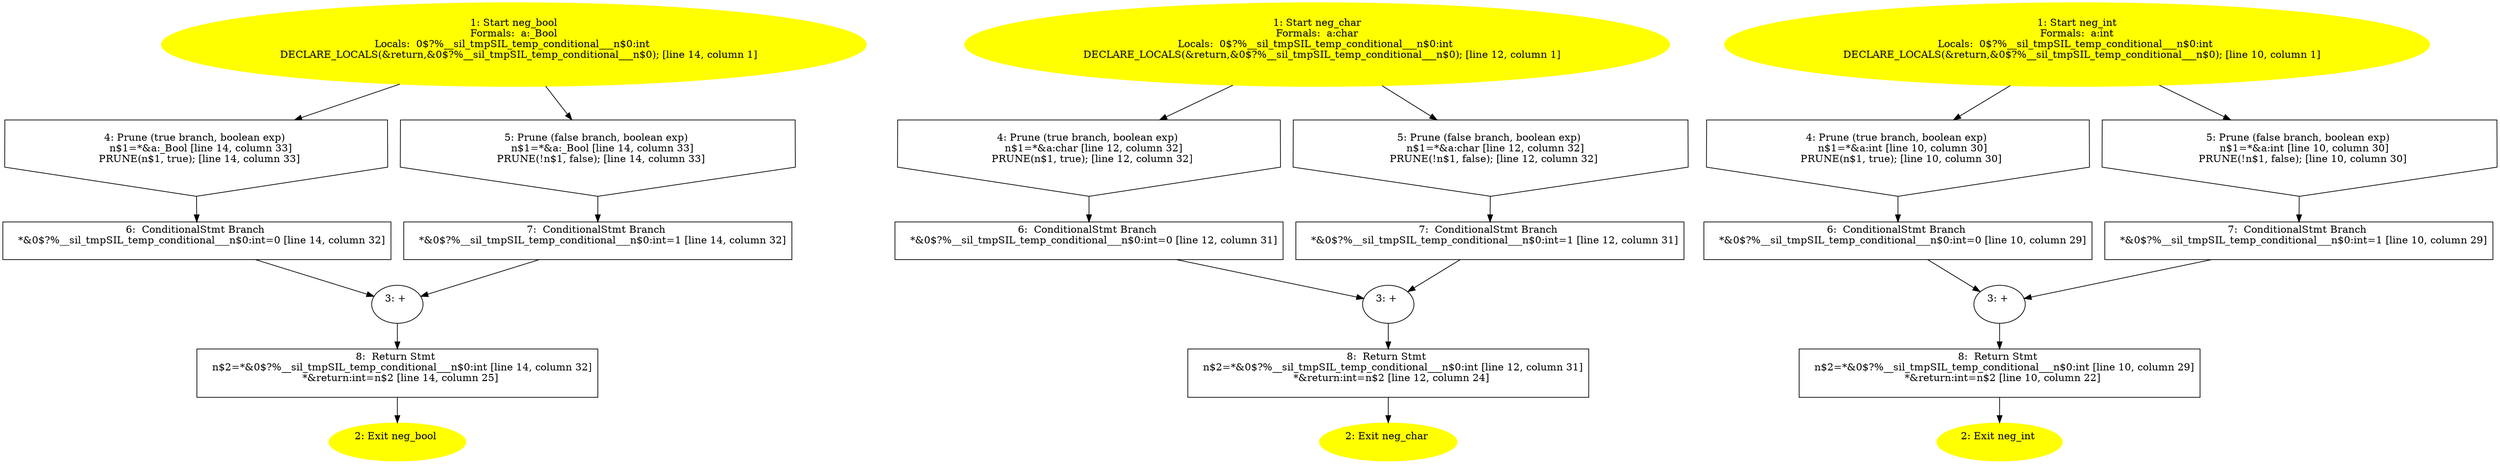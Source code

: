 /* @generated */
digraph cfg {
"neg_bool.e953d6477eaaeafaa430423a26fbaac9_1" [label="1: Start neg_bool\nFormals:  a:_Bool\nLocals:  0$?%__sil_tmpSIL_temp_conditional___n$0:int \n   DECLARE_LOCALS(&return,&0$?%__sil_tmpSIL_temp_conditional___n$0); [line 14, column 1]\n " color=yellow style=filled]
	

	 "neg_bool.e953d6477eaaeafaa430423a26fbaac9_1" -> "neg_bool.e953d6477eaaeafaa430423a26fbaac9_4" ;
	 "neg_bool.e953d6477eaaeafaa430423a26fbaac9_1" -> "neg_bool.e953d6477eaaeafaa430423a26fbaac9_5" ;
"neg_bool.e953d6477eaaeafaa430423a26fbaac9_2" [label="2: Exit neg_bool \n  " color=yellow style=filled]
	

"neg_bool.e953d6477eaaeafaa430423a26fbaac9_3" [label="3: + \n  " ]
	

	 "neg_bool.e953d6477eaaeafaa430423a26fbaac9_3" -> "neg_bool.e953d6477eaaeafaa430423a26fbaac9_8" ;
"neg_bool.e953d6477eaaeafaa430423a26fbaac9_4" [label="4: Prune (true branch, boolean exp) \n   n$1=*&a:_Bool [line 14, column 33]\n  PRUNE(n$1, true); [line 14, column 33]\n " shape="invhouse"]
	

	 "neg_bool.e953d6477eaaeafaa430423a26fbaac9_4" -> "neg_bool.e953d6477eaaeafaa430423a26fbaac9_6" ;
"neg_bool.e953d6477eaaeafaa430423a26fbaac9_5" [label="5: Prune (false branch, boolean exp) \n   n$1=*&a:_Bool [line 14, column 33]\n  PRUNE(!n$1, false); [line 14, column 33]\n " shape="invhouse"]
	

	 "neg_bool.e953d6477eaaeafaa430423a26fbaac9_5" -> "neg_bool.e953d6477eaaeafaa430423a26fbaac9_7" ;
"neg_bool.e953d6477eaaeafaa430423a26fbaac9_6" [label="6:  ConditionalStmt Branch \n   *&0$?%__sil_tmpSIL_temp_conditional___n$0:int=0 [line 14, column 32]\n " shape="box"]
	

	 "neg_bool.e953d6477eaaeafaa430423a26fbaac9_6" -> "neg_bool.e953d6477eaaeafaa430423a26fbaac9_3" ;
"neg_bool.e953d6477eaaeafaa430423a26fbaac9_7" [label="7:  ConditionalStmt Branch \n   *&0$?%__sil_tmpSIL_temp_conditional___n$0:int=1 [line 14, column 32]\n " shape="box"]
	

	 "neg_bool.e953d6477eaaeafaa430423a26fbaac9_7" -> "neg_bool.e953d6477eaaeafaa430423a26fbaac9_3" ;
"neg_bool.e953d6477eaaeafaa430423a26fbaac9_8" [label="8:  Return Stmt \n   n$2=*&0$?%__sil_tmpSIL_temp_conditional___n$0:int [line 14, column 32]\n  *&return:int=n$2 [line 14, column 25]\n " shape="box"]
	

	 "neg_bool.e953d6477eaaeafaa430423a26fbaac9_8" -> "neg_bool.e953d6477eaaeafaa430423a26fbaac9_2" ;
"neg_char.53ef6b31d84386046a4728d1c45b5f7a_1" [label="1: Start neg_char\nFormals:  a:char\nLocals:  0$?%__sil_tmpSIL_temp_conditional___n$0:int \n   DECLARE_LOCALS(&return,&0$?%__sil_tmpSIL_temp_conditional___n$0); [line 12, column 1]\n " color=yellow style=filled]
	

	 "neg_char.53ef6b31d84386046a4728d1c45b5f7a_1" -> "neg_char.53ef6b31d84386046a4728d1c45b5f7a_4" ;
	 "neg_char.53ef6b31d84386046a4728d1c45b5f7a_1" -> "neg_char.53ef6b31d84386046a4728d1c45b5f7a_5" ;
"neg_char.53ef6b31d84386046a4728d1c45b5f7a_2" [label="2: Exit neg_char \n  " color=yellow style=filled]
	

"neg_char.53ef6b31d84386046a4728d1c45b5f7a_3" [label="3: + \n  " ]
	

	 "neg_char.53ef6b31d84386046a4728d1c45b5f7a_3" -> "neg_char.53ef6b31d84386046a4728d1c45b5f7a_8" ;
"neg_char.53ef6b31d84386046a4728d1c45b5f7a_4" [label="4: Prune (true branch, boolean exp) \n   n$1=*&a:char [line 12, column 32]\n  PRUNE(n$1, true); [line 12, column 32]\n " shape="invhouse"]
	

	 "neg_char.53ef6b31d84386046a4728d1c45b5f7a_4" -> "neg_char.53ef6b31d84386046a4728d1c45b5f7a_6" ;
"neg_char.53ef6b31d84386046a4728d1c45b5f7a_5" [label="5: Prune (false branch, boolean exp) \n   n$1=*&a:char [line 12, column 32]\n  PRUNE(!n$1, false); [line 12, column 32]\n " shape="invhouse"]
	

	 "neg_char.53ef6b31d84386046a4728d1c45b5f7a_5" -> "neg_char.53ef6b31d84386046a4728d1c45b5f7a_7" ;
"neg_char.53ef6b31d84386046a4728d1c45b5f7a_6" [label="6:  ConditionalStmt Branch \n   *&0$?%__sil_tmpSIL_temp_conditional___n$0:int=0 [line 12, column 31]\n " shape="box"]
	

	 "neg_char.53ef6b31d84386046a4728d1c45b5f7a_6" -> "neg_char.53ef6b31d84386046a4728d1c45b5f7a_3" ;
"neg_char.53ef6b31d84386046a4728d1c45b5f7a_7" [label="7:  ConditionalStmt Branch \n   *&0$?%__sil_tmpSIL_temp_conditional___n$0:int=1 [line 12, column 31]\n " shape="box"]
	

	 "neg_char.53ef6b31d84386046a4728d1c45b5f7a_7" -> "neg_char.53ef6b31d84386046a4728d1c45b5f7a_3" ;
"neg_char.53ef6b31d84386046a4728d1c45b5f7a_8" [label="8:  Return Stmt \n   n$2=*&0$?%__sil_tmpSIL_temp_conditional___n$0:int [line 12, column 31]\n  *&return:int=n$2 [line 12, column 24]\n " shape="box"]
	

	 "neg_char.53ef6b31d84386046a4728d1c45b5f7a_8" -> "neg_char.53ef6b31d84386046a4728d1c45b5f7a_2" ;
"neg_int.2aa25aca565c41dd997912d11504462c_1" [label="1: Start neg_int\nFormals:  a:int\nLocals:  0$?%__sil_tmpSIL_temp_conditional___n$0:int \n   DECLARE_LOCALS(&return,&0$?%__sil_tmpSIL_temp_conditional___n$0); [line 10, column 1]\n " color=yellow style=filled]
	

	 "neg_int.2aa25aca565c41dd997912d11504462c_1" -> "neg_int.2aa25aca565c41dd997912d11504462c_4" ;
	 "neg_int.2aa25aca565c41dd997912d11504462c_1" -> "neg_int.2aa25aca565c41dd997912d11504462c_5" ;
"neg_int.2aa25aca565c41dd997912d11504462c_2" [label="2: Exit neg_int \n  " color=yellow style=filled]
	

"neg_int.2aa25aca565c41dd997912d11504462c_3" [label="3: + \n  " ]
	

	 "neg_int.2aa25aca565c41dd997912d11504462c_3" -> "neg_int.2aa25aca565c41dd997912d11504462c_8" ;
"neg_int.2aa25aca565c41dd997912d11504462c_4" [label="4: Prune (true branch, boolean exp) \n   n$1=*&a:int [line 10, column 30]\n  PRUNE(n$1, true); [line 10, column 30]\n " shape="invhouse"]
	

	 "neg_int.2aa25aca565c41dd997912d11504462c_4" -> "neg_int.2aa25aca565c41dd997912d11504462c_6" ;
"neg_int.2aa25aca565c41dd997912d11504462c_5" [label="5: Prune (false branch, boolean exp) \n   n$1=*&a:int [line 10, column 30]\n  PRUNE(!n$1, false); [line 10, column 30]\n " shape="invhouse"]
	

	 "neg_int.2aa25aca565c41dd997912d11504462c_5" -> "neg_int.2aa25aca565c41dd997912d11504462c_7" ;
"neg_int.2aa25aca565c41dd997912d11504462c_6" [label="6:  ConditionalStmt Branch \n   *&0$?%__sil_tmpSIL_temp_conditional___n$0:int=0 [line 10, column 29]\n " shape="box"]
	

	 "neg_int.2aa25aca565c41dd997912d11504462c_6" -> "neg_int.2aa25aca565c41dd997912d11504462c_3" ;
"neg_int.2aa25aca565c41dd997912d11504462c_7" [label="7:  ConditionalStmt Branch \n   *&0$?%__sil_tmpSIL_temp_conditional___n$0:int=1 [line 10, column 29]\n " shape="box"]
	

	 "neg_int.2aa25aca565c41dd997912d11504462c_7" -> "neg_int.2aa25aca565c41dd997912d11504462c_3" ;
"neg_int.2aa25aca565c41dd997912d11504462c_8" [label="8:  Return Stmt \n   n$2=*&0$?%__sil_tmpSIL_temp_conditional___n$0:int [line 10, column 29]\n  *&return:int=n$2 [line 10, column 22]\n " shape="box"]
	

	 "neg_int.2aa25aca565c41dd997912d11504462c_8" -> "neg_int.2aa25aca565c41dd997912d11504462c_2" ;
}
